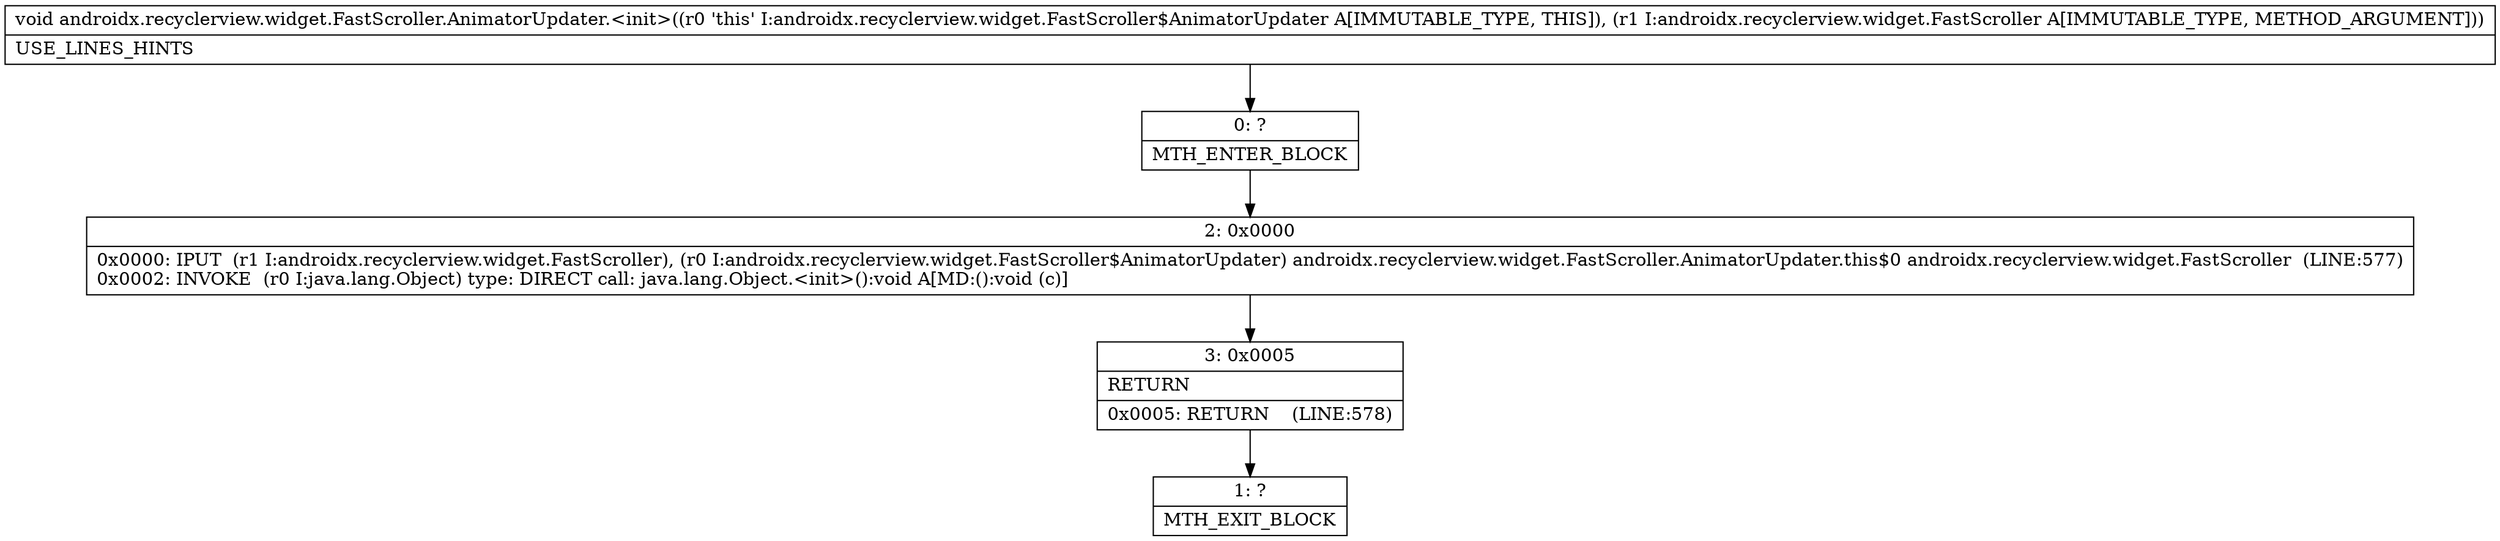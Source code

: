digraph "CFG forandroidx.recyclerview.widget.FastScroller.AnimatorUpdater.\<init\>(Landroidx\/recyclerview\/widget\/FastScroller;)V" {
Node_0 [shape=record,label="{0\:\ ?|MTH_ENTER_BLOCK\l}"];
Node_2 [shape=record,label="{2\:\ 0x0000|0x0000: IPUT  (r1 I:androidx.recyclerview.widget.FastScroller), (r0 I:androidx.recyclerview.widget.FastScroller$AnimatorUpdater) androidx.recyclerview.widget.FastScroller.AnimatorUpdater.this$0 androidx.recyclerview.widget.FastScroller  (LINE:577)\l0x0002: INVOKE  (r0 I:java.lang.Object) type: DIRECT call: java.lang.Object.\<init\>():void A[MD:():void (c)]\l}"];
Node_3 [shape=record,label="{3\:\ 0x0005|RETURN\l|0x0005: RETURN    (LINE:578)\l}"];
Node_1 [shape=record,label="{1\:\ ?|MTH_EXIT_BLOCK\l}"];
MethodNode[shape=record,label="{void androidx.recyclerview.widget.FastScroller.AnimatorUpdater.\<init\>((r0 'this' I:androidx.recyclerview.widget.FastScroller$AnimatorUpdater A[IMMUTABLE_TYPE, THIS]), (r1 I:androidx.recyclerview.widget.FastScroller A[IMMUTABLE_TYPE, METHOD_ARGUMENT]))  | USE_LINES_HINTS\l}"];
MethodNode -> Node_0;Node_0 -> Node_2;
Node_2 -> Node_3;
Node_3 -> Node_1;
}

